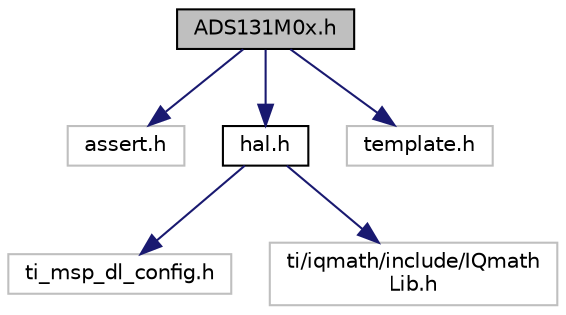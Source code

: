 digraph "ADS131M0x.h"
{
  edge [fontname="Helvetica",fontsize="10",labelfontname="Helvetica",labelfontsize="10"];
  node [fontname="Helvetica",fontsize="10",shape=record];
  Node0 [label="ADS131M0x.h",height=0.2,width=0.4,color="black", fillcolor="grey75", style="filled", fontcolor="black"];
  Node0 -> Node1 [color="midnightblue",fontsize="10",style="solid",fontname="Helvetica"];
  Node1 [label="assert.h",height=0.2,width=0.4,color="grey75", fillcolor="white", style="filled"];
  Node0 -> Node2 [color="midnightblue",fontsize="10",style="solid",fontname="Helvetica"];
  Node2 [label="hal.h",height=0.2,width=0.4,color="black", fillcolor="white", style="filled",URL="$hal_8h.html",tooltip="Energy Library HAL Module. "];
  Node2 -> Node3 [color="midnightblue",fontsize="10",style="solid",fontname="Helvetica"];
  Node3 [label="ti_msp_dl_config.h",height=0.2,width=0.4,color="grey75", fillcolor="white", style="filled"];
  Node2 -> Node4 [color="midnightblue",fontsize="10",style="solid",fontname="Helvetica"];
  Node4 [label="ti/iqmath/include/IQmath\lLib.h",height=0.2,width=0.4,color="grey75", fillcolor="white", style="filled"];
  Node0 -> Node5 [color="midnightblue",fontsize="10",style="solid",fontname="Helvetica"];
  Node5 [label="template.h",height=0.2,width=0.4,color="grey75", fillcolor="white", style="filled"];
}

